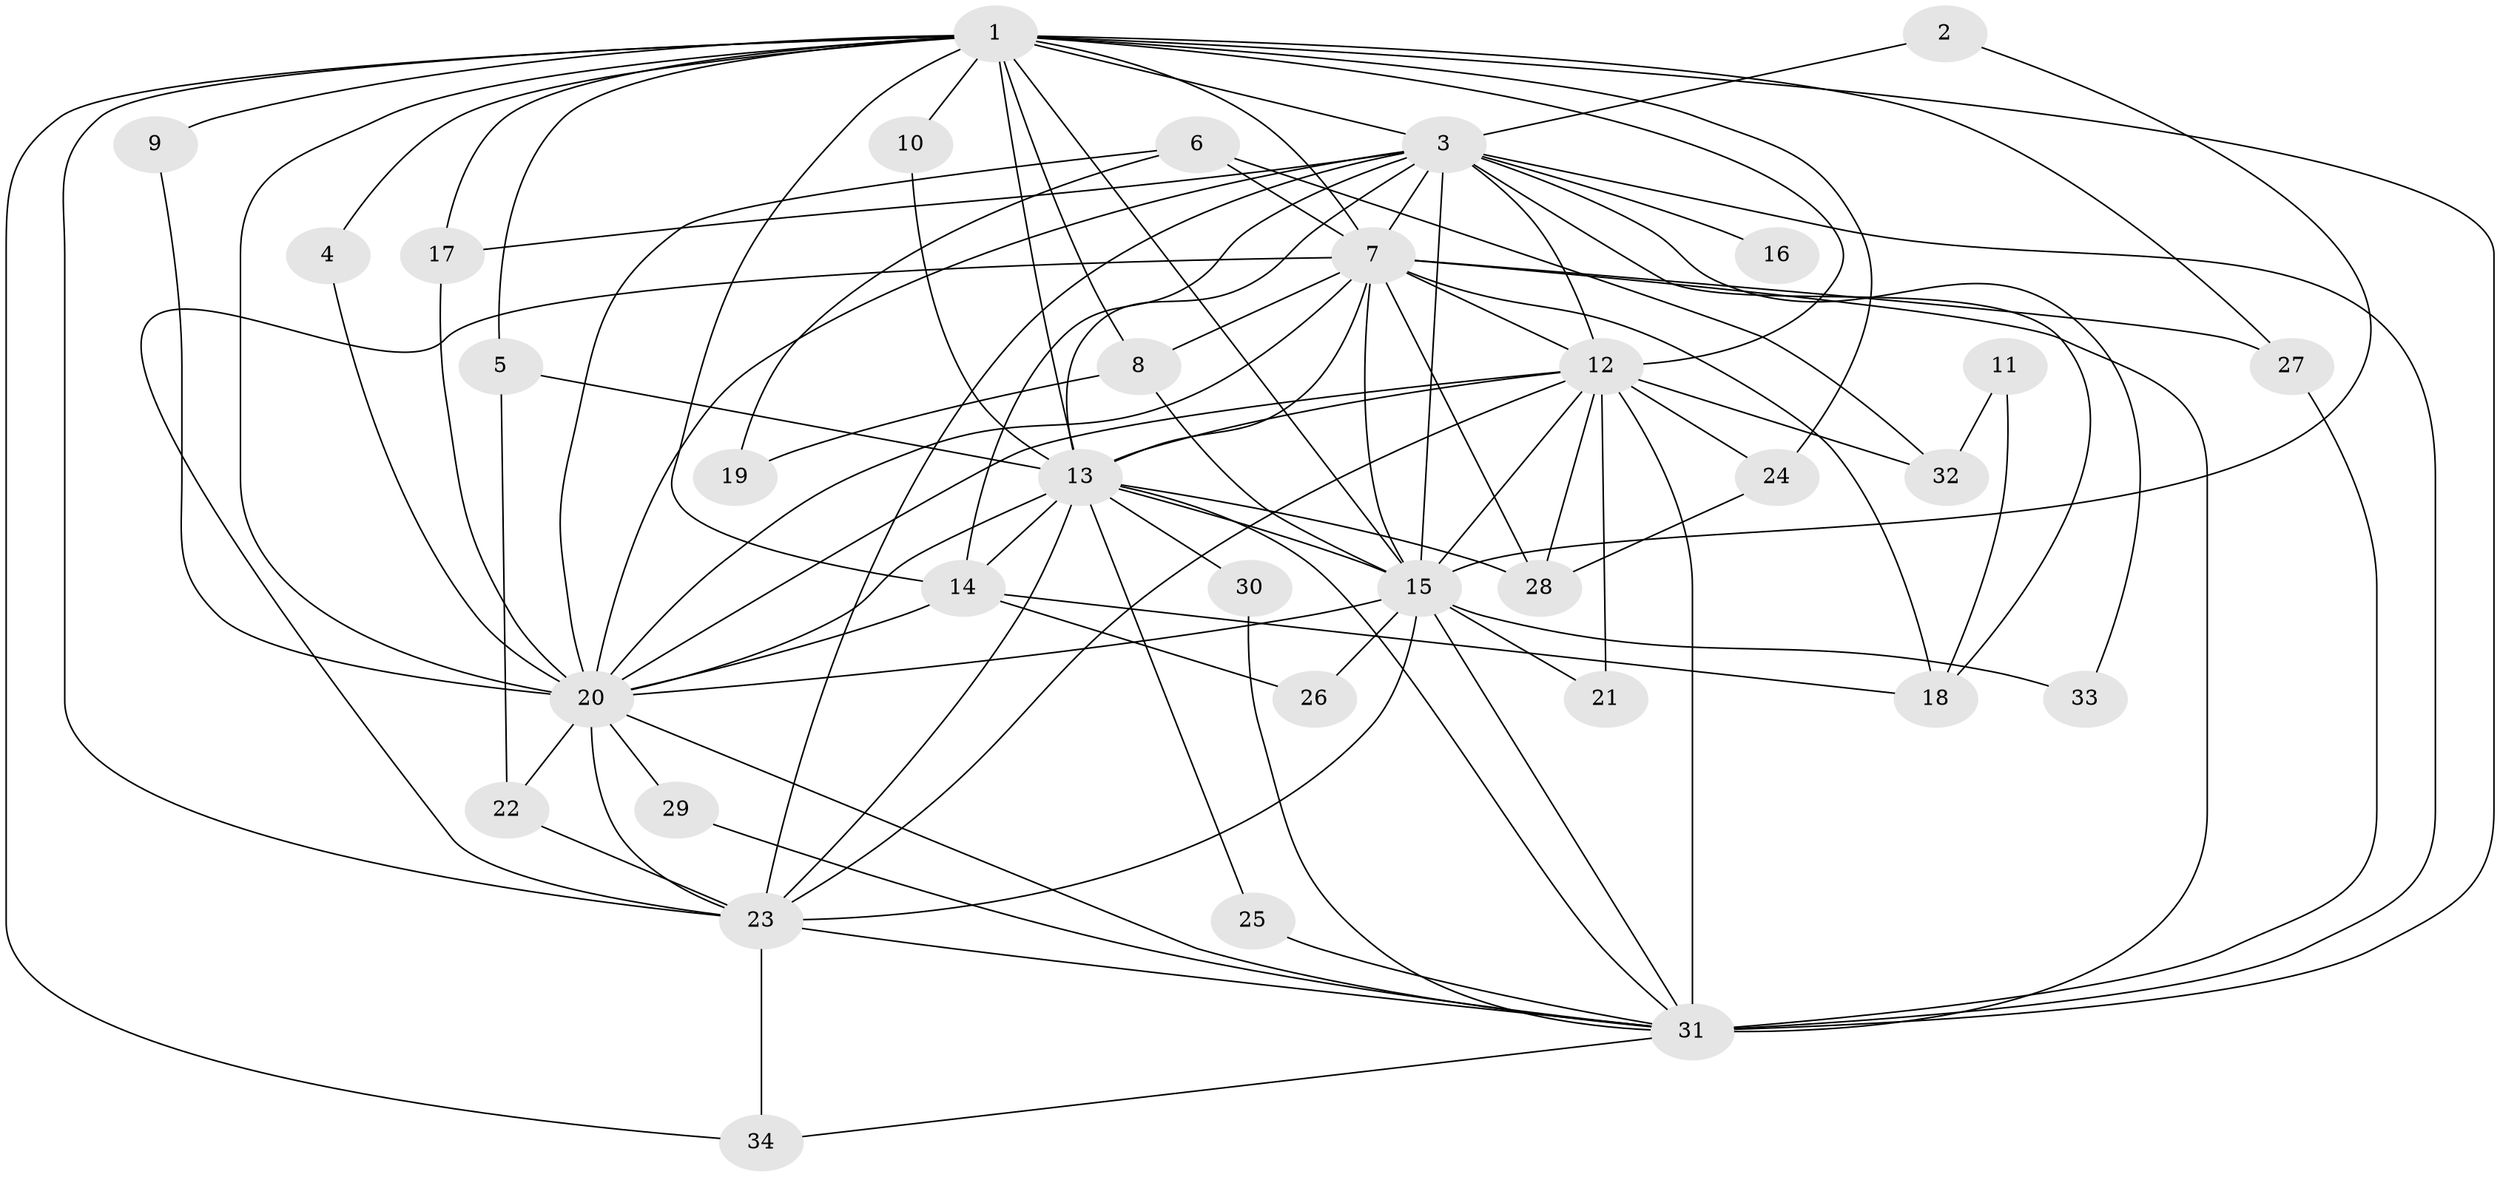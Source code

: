 // original degree distribution, {12: 0.029850746268656716, 21: 0.029850746268656716, 19: 0.029850746268656716, 18: 0.029850746268656716, 20: 0.014925373134328358, 17: 0.014925373134328358, 5: 0.014925373134328358, 2: 0.6119402985074627, 4: 0.08955223880597014, 3: 0.11940298507462686, 6: 0.014925373134328358}
// Generated by graph-tools (version 1.1) at 2025/36/03/04/25 23:36:36]
// undirected, 34 vertices, 95 edges
graph export_dot {
  node [color=gray90,style=filled];
  1;
  2;
  3;
  4;
  5;
  6;
  7;
  8;
  9;
  10;
  11;
  12;
  13;
  14;
  15;
  16;
  17;
  18;
  19;
  20;
  21;
  22;
  23;
  24;
  25;
  26;
  27;
  28;
  29;
  30;
  31;
  32;
  33;
  34;
  1 -- 3 [weight=3.0];
  1 -- 4 [weight=1.0];
  1 -- 5 [weight=1.0];
  1 -- 7 [weight=2.0];
  1 -- 8 [weight=1.0];
  1 -- 9 [weight=1.0];
  1 -- 10 [weight=2.0];
  1 -- 12 [weight=2.0];
  1 -- 13 [weight=2.0];
  1 -- 14 [weight=1.0];
  1 -- 15 [weight=2.0];
  1 -- 17 [weight=1.0];
  1 -- 20 [weight=4.0];
  1 -- 23 [weight=2.0];
  1 -- 24 [weight=2.0];
  1 -- 27 [weight=1.0];
  1 -- 31 [weight=2.0];
  1 -- 34 [weight=1.0];
  2 -- 3 [weight=1.0];
  2 -- 15 [weight=1.0];
  3 -- 7 [weight=1.0];
  3 -- 12 [weight=2.0];
  3 -- 13 [weight=1.0];
  3 -- 14 [weight=1.0];
  3 -- 15 [weight=2.0];
  3 -- 16 [weight=1.0];
  3 -- 17 [weight=1.0];
  3 -- 18 [weight=1.0];
  3 -- 20 [weight=1.0];
  3 -- 23 [weight=1.0];
  3 -- 31 [weight=1.0];
  3 -- 33 [weight=1.0];
  4 -- 20 [weight=1.0];
  5 -- 13 [weight=1.0];
  5 -- 22 [weight=1.0];
  6 -- 7 [weight=1.0];
  6 -- 19 [weight=1.0];
  6 -- 20 [weight=2.0];
  6 -- 32 [weight=1.0];
  7 -- 8 [weight=1.0];
  7 -- 12 [weight=2.0];
  7 -- 13 [weight=1.0];
  7 -- 15 [weight=2.0];
  7 -- 18 [weight=1.0];
  7 -- 20 [weight=1.0];
  7 -- 23 [weight=1.0];
  7 -- 27 [weight=1.0];
  7 -- 28 [weight=1.0];
  7 -- 31 [weight=4.0];
  8 -- 15 [weight=1.0];
  8 -- 19 [weight=1.0];
  9 -- 20 [weight=1.0];
  10 -- 13 [weight=1.0];
  11 -- 18 [weight=1.0];
  11 -- 32 [weight=1.0];
  12 -- 13 [weight=1.0];
  12 -- 15 [weight=2.0];
  12 -- 20 [weight=1.0];
  12 -- 21 [weight=1.0];
  12 -- 23 [weight=1.0];
  12 -- 24 [weight=1.0];
  12 -- 28 [weight=2.0];
  12 -- 31 [weight=1.0];
  12 -- 32 [weight=1.0];
  13 -- 14 [weight=1.0];
  13 -- 15 [weight=1.0];
  13 -- 20 [weight=3.0];
  13 -- 23 [weight=2.0];
  13 -- 25 [weight=1.0];
  13 -- 28 [weight=2.0];
  13 -- 30 [weight=2.0];
  13 -- 31 [weight=1.0];
  14 -- 18 [weight=1.0];
  14 -- 20 [weight=1.0];
  14 -- 26 [weight=1.0];
  15 -- 20 [weight=1.0];
  15 -- 21 [weight=1.0];
  15 -- 23 [weight=1.0];
  15 -- 26 [weight=2.0];
  15 -- 31 [weight=1.0];
  15 -- 33 [weight=1.0];
  17 -- 20 [weight=1.0];
  20 -- 22 [weight=1.0];
  20 -- 23 [weight=1.0];
  20 -- 29 [weight=1.0];
  20 -- 31 [weight=1.0];
  22 -- 23 [weight=1.0];
  23 -- 31 [weight=1.0];
  23 -- 34 [weight=1.0];
  24 -- 28 [weight=1.0];
  25 -- 31 [weight=1.0];
  27 -- 31 [weight=1.0];
  29 -- 31 [weight=1.0];
  30 -- 31 [weight=1.0];
  31 -- 34 [weight=1.0];
}
